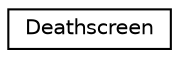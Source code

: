 digraph "Graphical Class Hierarchy"
{
  edge [fontname="Helvetica",fontsize="10",labelfontname="Helvetica",labelfontsize="10"];
  node [fontname="Helvetica",fontsize="10",shape=record];
  rankdir="LR";
  Node1 [label="Deathscreen",height=0.2,width=0.4,color="black", fillcolor="white", style="filled",URL="$classDeathscreen.html"];
}
